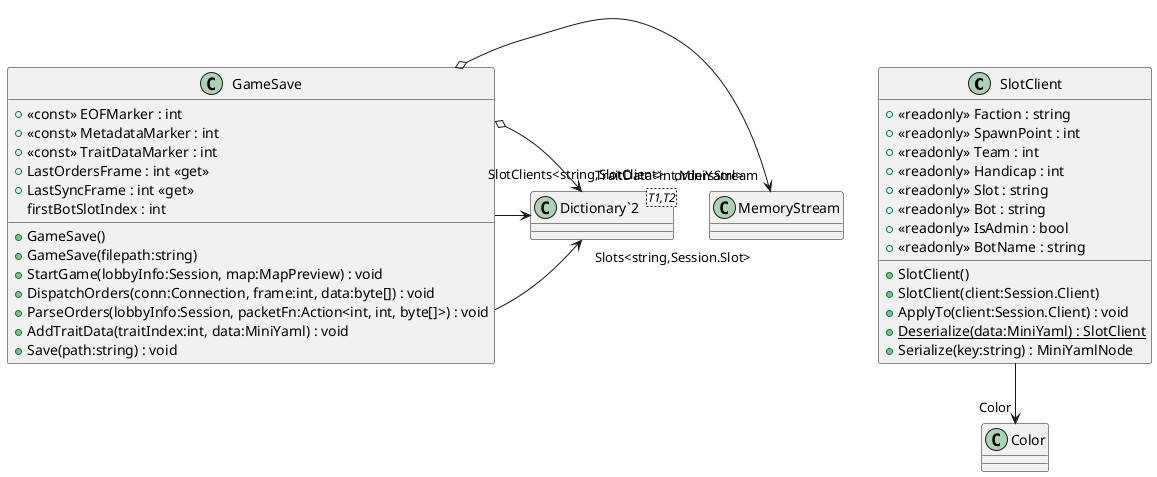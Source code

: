 @startuml
class SlotClient {
    + <<readonly>> Faction : string
    + <<readonly>> SpawnPoint : int
    + <<readonly>> Team : int
    + <<readonly>> Handicap : int
    + <<readonly>> Slot : string
    + <<readonly>> Bot : string
    + <<readonly>> IsAdmin : bool
    + <<readonly>> BotName : string
    + SlotClient()
    + SlotClient(client:Session.Client)
    + ApplyTo(client:Session.Client) : void
    + {static} Deserialize(data:MiniYaml) : SlotClient
    + Serialize(key:string) : MiniYamlNode
}
class GameSave {
    + <<const>> EOFMarker : int
    + <<const>> MetadataMarker : int
    + <<const>> TraitDataMarker : int
    + LastOrdersFrame : int <<get>>
    + LastSyncFrame : int <<get>>
    firstBotSlotIndex : int
    + GameSave()
    + GameSave(filepath:string)
    + StartGame(lobbyInfo:Session, map:MapPreview) : void
    + DispatchOrders(conn:Connection, frame:int, data:byte[]) : void
    + ParseOrders(lobbyInfo:Session, packetFn:Action<int, int, byte[]>) : void
    + AddTraitData(traitIndex:int, data:MiniYaml) : void
    + Save(path:string) : void
}
class "Dictionary`2"<T1,T2> {
}
SlotClient --> "Color" Color
GameSave o-> "ordersStream" MemoryStream
GameSave --> "Slots<string,Session.Slot>" "Dictionary`2"
GameSave --> "SlotClients<string,SlotClient>" "Dictionary`2"
GameSave o-> "TraitData<int,MiniYaml>" "Dictionary`2"
@enduml
